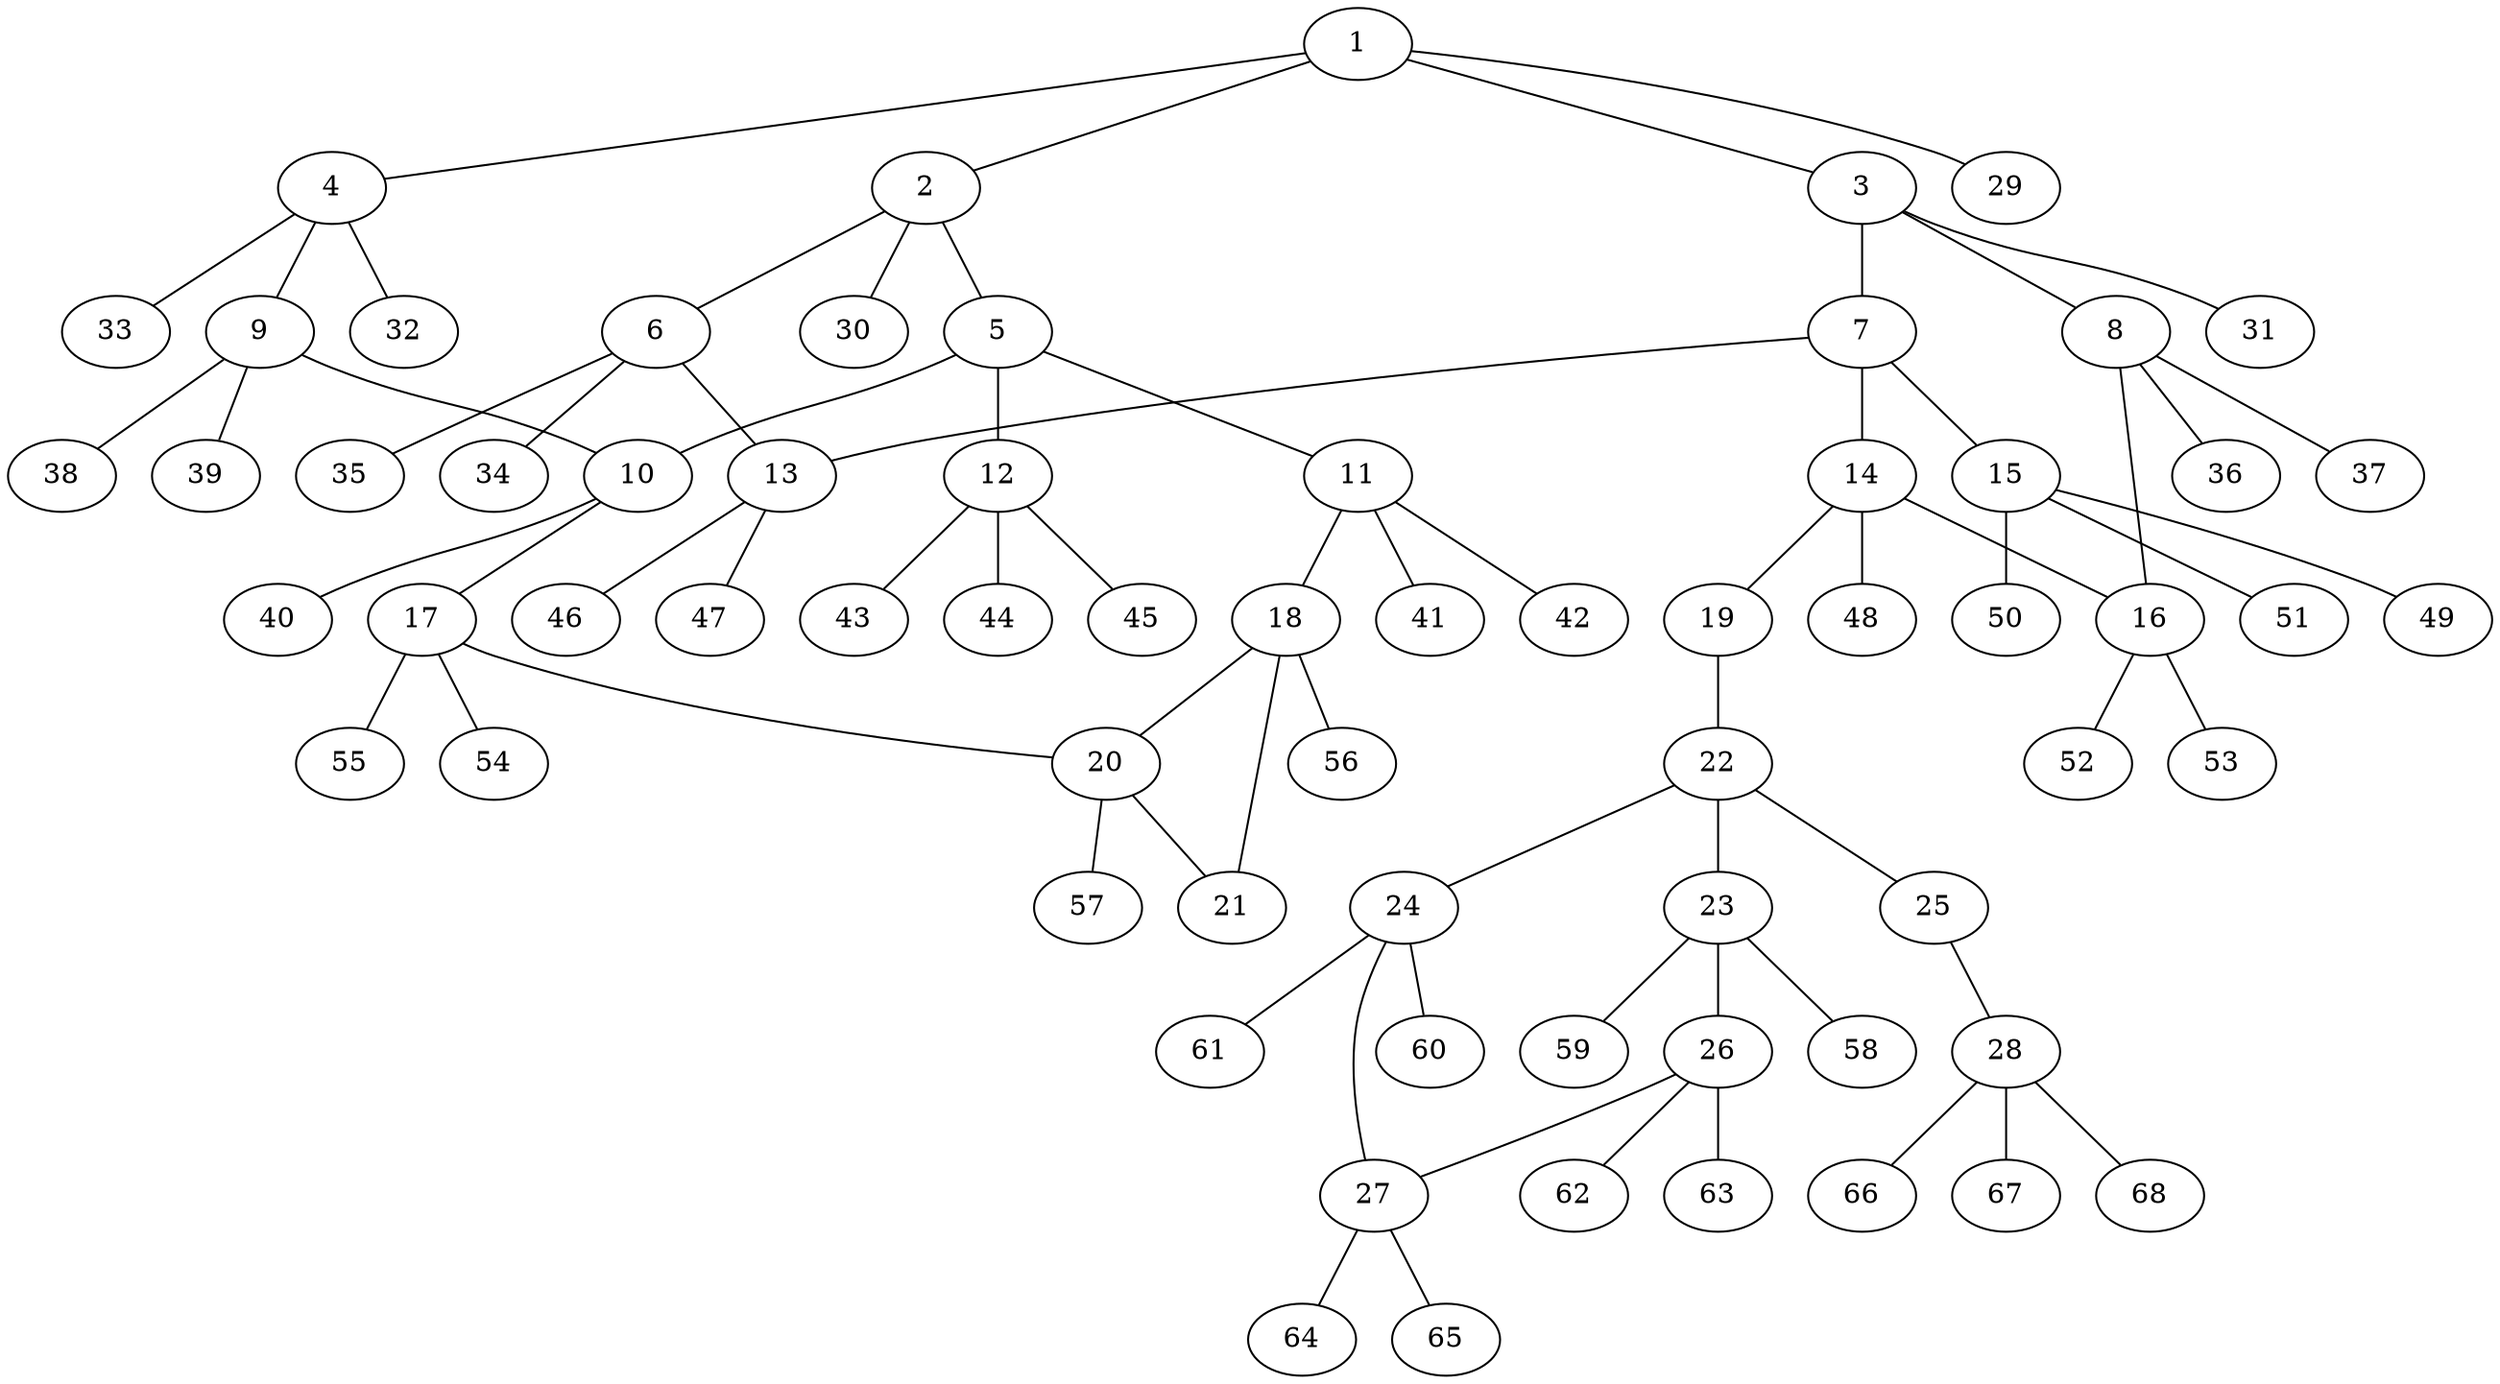 graph molecule_634 {
	1	 [chem=C];
	2	 [chem=C];
	1 -- 2	 [valence=1];
	3	 [chem=C];
	1 -- 3	 [valence=1];
	4	 [chem=C];
	1 -- 4	 [valence=1];
	29	 [chem=H];
	1 -- 29	 [valence=1];
	5	 [chem=C];
	2 -- 5	 [valence=1];
	6	 [chem=C];
	2 -- 6	 [valence=1];
	30	 [chem=H];
	2 -- 30	 [valence=1];
	7	 [chem=C];
	3 -- 7	 [valence=1];
	8	 [chem=C];
	3 -- 8	 [valence=1];
	31	 [chem=H];
	3 -- 31	 [valence=1];
	9	 [chem=C];
	4 -- 9	 [valence=1];
	32	 [chem=H];
	4 -- 32	 [valence=1];
	33	 [chem=H];
	4 -- 33	 [valence=1];
	10	 [chem=C];
	5 -- 10	 [valence=1];
	11	 [chem=C];
	5 -- 11	 [valence=1];
	12	 [chem=C];
	5 -- 12	 [valence=1];
	13	 [chem=C];
	6 -- 13	 [valence=1];
	34	 [chem=H];
	6 -- 34	 [valence=1];
	35	 [chem=H];
	6 -- 35	 [valence=1];
	7 -- 13	 [valence=1];
	14	 [chem=C];
	7 -- 14	 [valence=1];
	15	 [chem=C];
	7 -- 15	 [valence=1];
	16	 [chem=C];
	8 -- 16	 [valence=1];
	36	 [chem=H];
	8 -- 36	 [valence=1];
	37	 [chem=H];
	8 -- 37	 [valence=1];
	9 -- 10	 [valence=1];
	38	 [chem=H];
	9 -- 38	 [valence=1];
	39	 [chem=H];
	9 -- 39	 [valence=1];
	17	 [chem=C];
	10 -- 17	 [valence=1];
	40	 [chem=H];
	10 -- 40	 [valence=1];
	18	 [chem=C];
	11 -- 18	 [valence=1];
	41	 [chem=H];
	11 -- 41	 [valence=1];
	42	 [chem=H];
	11 -- 42	 [valence=1];
	43	 [chem=H];
	12 -- 43	 [valence=1];
	44	 [chem=H];
	12 -- 44	 [valence=1];
	45	 [chem=H];
	12 -- 45	 [valence=1];
	46	 [chem=H];
	13 -- 46	 [valence=1];
	47	 [chem=H];
	13 -- 47	 [valence=1];
	14 -- 16	 [valence=1];
	19	 [chem=O];
	14 -- 19	 [valence=1];
	48	 [chem=H];
	14 -- 48	 [valence=1];
	49	 [chem=H];
	15 -- 49	 [valence=1];
	50	 [chem=H];
	15 -- 50	 [valence=1];
	51	 [chem=H];
	15 -- 51	 [valence=1];
	52	 [chem=H];
	16 -- 52	 [valence=1];
	53	 [chem=H];
	16 -- 53	 [valence=1];
	20	 [chem=C];
	17 -- 20	 [valence=1];
	54	 [chem=H];
	17 -- 54	 [valence=1];
	55	 [chem=H];
	17 -- 55	 [valence=1];
	18 -- 20	 [valence=1];
	21	 [chem=S];
	18 -- 21	 [valence=1];
	56	 [chem=H];
	18 -- 56	 [valence=1];
	22	 [chem=C];
	19 -- 22	 [valence=1];
	20 -- 21	 [valence=1];
	57	 [chem=H];
	20 -- 57	 [valence=1];
	23	 [chem=C];
	22 -- 23	 [valence=1];
	24	 [chem=C];
	22 -- 24	 [valence=1];
	25	 [chem=O];
	22 -- 25	 [valence=1];
	26	 [chem=C];
	23 -- 26	 [valence=1];
	58	 [chem=H];
	23 -- 58	 [valence=1];
	59	 [chem=H];
	23 -- 59	 [valence=1];
	27	 [chem=C];
	24 -- 27	 [valence=1];
	60	 [chem=H];
	24 -- 60	 [valence=1];
	61	 [chem=H];
	24 -- 61	 [valence=1];
	28	 [chem=C];
	25 -- 28	 [valence=1];
	26 -- 27	 [valence=1];
	62	 [chem=H];
	26 -- 62	 [valence=1];
	63	 [chem=H];
	26 -- 63	 [valence=1];
	64	 [chem=H];
	27 -- 64	 [valence=1];
	65	 [chem=H];
	27 -- 65	 [valence=1];
	66	 [chem=H];
	28 -- 66	 [valence=1];
	67	 [chem=H];
	28 -- 67	 [valence=1];
	68	 [chem=H];
	28 -- 68	 [valence=1];
}
